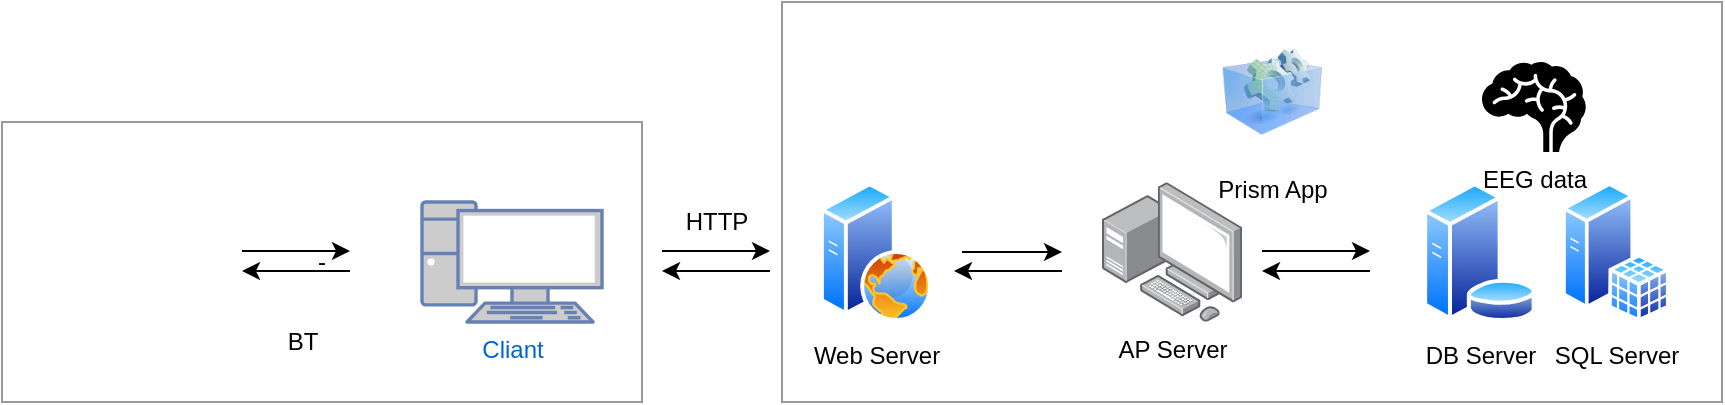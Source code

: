 <mxfile version="16.5.2" type="github"><diagram id="HormM2U5bh6sfzbdqFR4" name="Page-1"><mxGraphModel dx="1971" dy="616" grid="1" gridSize="10" guides="1" tooltips="1" connect="1" arrows="1" fold="1" page="1" pageScale="1" pageWidth="850" pageHeight="1100" math="0" shadow="0"><root><mxCell id="0"/><mxCell id="1" parent="0"/><mxCell id="1qP_tALHP1zKKj7ihe6f-1" value="Cliant" style="fontColor=#0066CC;verticalAlign=top;verticalLabelPosition=bottom;labelPosition=center;align=center;html=1;outlineConnect=0;fillColor=#CCCCCC;strokeColor=#6881B3;gradientColor=none;gradientDirection=north;strokeWidth=2;shape=mxgraph.networks.pc;" vertex="1" parent="1"><mxGeometry x="170" y="420" width="90" height="60" as="geometry"/></mxCell><mxCell id="1qP_tALHP1zKKj7ihe6f-3" value="&lt;div&gt;DB Server&lt;/div&gt;" style="aspect=fixed;perimeter=ellipsePerimeter;html=1;align=center;shadow=0;dashed=0;spacingTop=3;image;image=img/lib/active_directory/database_server.svg;" vertex="1" parent="1"><mxGeometry x="670" y="410" width="57.4" height="70" as="geometry"/></mxCell><mxCell id="1qP_tALHP1zKKj7ihe6f-8" style="edgeStyle=orthogonalEdgeStyle;rounded=0;orthogonalLoop=1;jettySize=auto;html=1;" edge="1" parent="1"><mxGeometry relative="1" as="geometry"><mxPoint x="440" y="445" as="sourcePoint"/><mxPoint x="490" y="445" as="targetPoint"/></mxGeometry></mxCell><mxCell id="1qP_tALHP1zKKj7ihe6f-4" value="&lt;div&gt;Web Server&lt;/div&gt;" style="aspect=fixed;perimeter=ellipsePerimeter;html=1;align=center;shadow=0;dashed=0;spacingTop=3;image;image=img/lib/active_directory/web_server.svg;" vertex="1" parent="1"><mxGeometry x="369" y="410" width="56" height="70" as="geometry"/></mxCell><mxCell id="1qP_tALHP1zKKj7ihe6f-5" value="&lt;div&gt;SQL Server&lt;/div&gt;" style="aspect=fixed;perimeter=ellipsePerimeter;html=1;align=center;shadow=0;dashed=0;spacingTop=3;image;image=img/lib/active_directory/sql_server.svg;" vertex="1" parent="1"><mxGeometry x="740" y="410" width="53.9" height="70" as="geometry"/></mxCell><mxCell id="1qP_tALHP1zKKj7ihe6f-6" value="AP Server" style="points=[];aspect=fixed;html=1;align=center;shadow=0;dashed=0;image;image=img/lib/allied_telesis/computer_and_terminals/Personal_Computer_with_Server.svg;" vertex="1" parent="1"><mxGeometry x="510" y="410" width="70" height="70" as="geometry"/></mxCell><mxCell id="1qP_tALHP1zKKj7ihe6f-11" style="edgeStyle=orthogonalEdgeStyle;rounded=0;orthogonalLoop=1;jettySize=auto;html=1;exitX=1;exitY=0.5;exitDx=0;exitDy=0;endArrow=none;endFill=0;startArrow=classic;startFill=1;" edge="1" parent="1"><mxGeometry relative="1" as="geometry"><mxPoint x="436" y="454.5" as="sourcePoint"/><mxPoint x="490" y="454.5" as="targetPoint"/></mxGeometry></mxCell><mxCell id="1qP_tALHP1zKKj7ihe6f-15" value="" style="group" vertex="1" connectable="0" parent="1"><mxGeometry x="590" y="444.5" width="54" height="10" as="geometry"/></mxCell><mxCell id="1qP_tALHP1zKKj7ihe6f-10" style="edgeStyle=orthogonalEdgeStyle;rounded=0;orthogonalLoop=1;jettySize=auto;html=1;exitX=1;exitY=0.5;exitDx=0;exitDy=0;" edge="1" parent="1qP_tALHP1zKKj7ihe6f-15"><mxGeometry relative="1" as="geometry"><mxPoint as="sourcePoint"/><mxPoint x="54" as="targetPoint"/></mxGeometry></mxCell><mxCell id="1qP_tALHP1zKKj7ihe6f-12" style="edgeStyle=orthogonalEdgeStyle;rounded=0;orthogonalLoop=1;jettySize=auto;html=1;exitX=1;exitY=0.5;exitDx=0;exitDy=0;endArrow=none;endFill=0;startArrow=classic;startFill=1;" edge="1" parent="1qP_tALHP1zKKj7ihe6f-15"><mxGeometry relative="1" as="geometry"><mxPoint y="10" as="sourcePoint"/><mxPoint x="54" y="10" as="targetPoint"/></mxGeometry></mxCell><mxCell id="1qP_tALHP1zKKj7ihe6f-16" value="" style="group" vertex="1" connectable="0" parent="1"><mxGeometry x="290" y="444.5" width="54" height="10" as="geometry"/></mxCell><mxCell id="1qP_tALHP1zKKj7ihe6f-17" style="edgeStyle=orthogonalEdgeStyle;rounded=0;orthogonalLoop=1;jettySize=auto;html=1;exitX=1;exitY=0.5;exitDx=0;exitDy=0;" edge="1" parent="1qP_tALHP1zKKj7ihe6f-16"><mxGeometry relative="1" as="geometry"><mxPoint as="sourcePoint"/><mxPoint x="54" as="targetPoint"/></mxGeometry></mxCell><mxCell id="1qP_tALHP1zKKj7ihe6f-18" style="edgeStyle=orthogonalEdgeStyle;rounded=0;orthogonalLoop=1;jettySize=auto;html=1;exitX=1;exitY=0.5;exitDx=0;exitDy=0;endArrow=none;endFill=0;startArrow=classic;startFill=1;" edge="1" parent="1qP_tALHP1zKKj7ihe6f-16"><mxGeometry relative="1" as="geometry"><mxPoint y="10" as="sourcePoint"/><mxPoint x="54" y="10" as="targetPoint"/></mxGeometry></mxCell><mxCell id="1qP_tALHP1zKKj7ihe6f-19" value="" style="shape=image;html=1;verticalAlign=top;verticalLabelPosition=bottom;labelBackgroundColor=#ffffff;imageAspect=0;aspect=fixed;image=https://cdn2.iconfinder.com/data/icons/competitive-strategy-and-corporate-training/512/719_capability_head_human_knowledge_skill-128.png" vertex="1" parent="1"><mxGeometry x="-30" y="405" width="90" height="90" as="geometry"/></mxCell><mxCell id="1qP_tALHP1zKKj7ihe6f-20" value="" style="group" vertex="1" connectable="0" parent="1"><mxGeometry x="80" y="444.5" width="54" height="10" as="geometry"/></mxCell><mxCell id="1qP_tALHP1zKKj7ihe6f-21" style="edgeStyle=orthogonalEdgeStyle;rounded=0;orthogonalLoop=1;jettySize=auto;html=1;exitX=1;exitY=0.5;exitDx=0;exitDy=0;" edge="1" parent="1qP_tALHP1zKKj7ihe6f-20"><mxGeometry relative="1" as="geometry"><mxPoint as="sourcePoint"/><mxPoint x="54" as="targetPoint"/></mxGeometry></mxCell><mxCell id="1qP_tALHP1zKKj7ihe6f-22" style="edgeStyle=orthogonalEdgeStyle;rounded=0;orthogonalLoop=1;jettySize=auto;html=1;exitX=1;exitY=0.5;exitDx=0;exitDy=0;endArrow=none;endFill=0;startArrow=classic;startFill=1;" edge="1" parent="1qP_tALHP1zKKj7ihe6f-20"><mxGeometry relative="1" as="geometry"><mxPoint y="10" as="sourcePoint"/><mxPoint x="54" y="10" as="targetPoint"/></mxGeometry></mxCell><mxCell id="1qP_tALHP1zKKj7ihe6f-23" value="BT" style="text;html=1;align=center;verticalAlign=middle;resizable=0;points=[];autosize=1;strokeColor=none;fillColor=none;" vertex="1" parent="1"><mxGeometry x="95" y="480" width="30" height="20" as="geometry"/></mxCell><mxCell id="1qP_tALHP1zKKj7ihe6f-24" value="" style="rounded=0;whiteSpace=wrap;html=1;strokeColor=#999999;fillColor=none;" vertex="1" parent="1"><mxGeometry x="350" y="320" width="470" height="200" as="geometry"/></mxCell><mxCell id="1qP_tALHP1zKKj7ihe6f-25" value="-" style="rounded=0;whiteSpace=wrap;html=1;strokeColor=#999999;fillColor=none;" vertex="1" parent="1"><mxGeometry x="-40" y="380" width="320" height="140" as="geometry"/></mxCell><mxCell id="1qP_tALHP1zKKj7ihe6f-26" value="Prism App" style="image;html=1;image=img/lib/clip_art/computers/Virtual_Application_128x128.png;strokeColor=#999999;fillColor=none;" vertex="1" parent="1"><mxGeometry x="570" y="330" width="50" height="70" as="geometry"/></mxCell><mxCell id="1qP_tALHP1zKKj7ihe6f-31" value="EEG data" style="shape=mxgraph.signs.healthcare.brain;html=1;pointerEvents=1;fillColor=#000000;strokeColor=none;verticalLabelPosition=bottom;verticalAlign=top;align=center;" vertex="1" parent="1"><mxGeometry x="700" y="350" width="51.88" height="45" as="geometry"/></mxCell><mxCell id="1qP_tALHP1zKKj7ihe6f-32" value="HTTP" style="text;html=1;align=center;verticalAlign=middle;resizable=0;points=[];autosize=1;strokeColor=none;fillColor=none;" vertex="1" parent="1"><mxGeometry x="292" y="420" width="50" height="20" as="geometry"/></mxCell></root></mxGraphModel></diagram></mxfile>